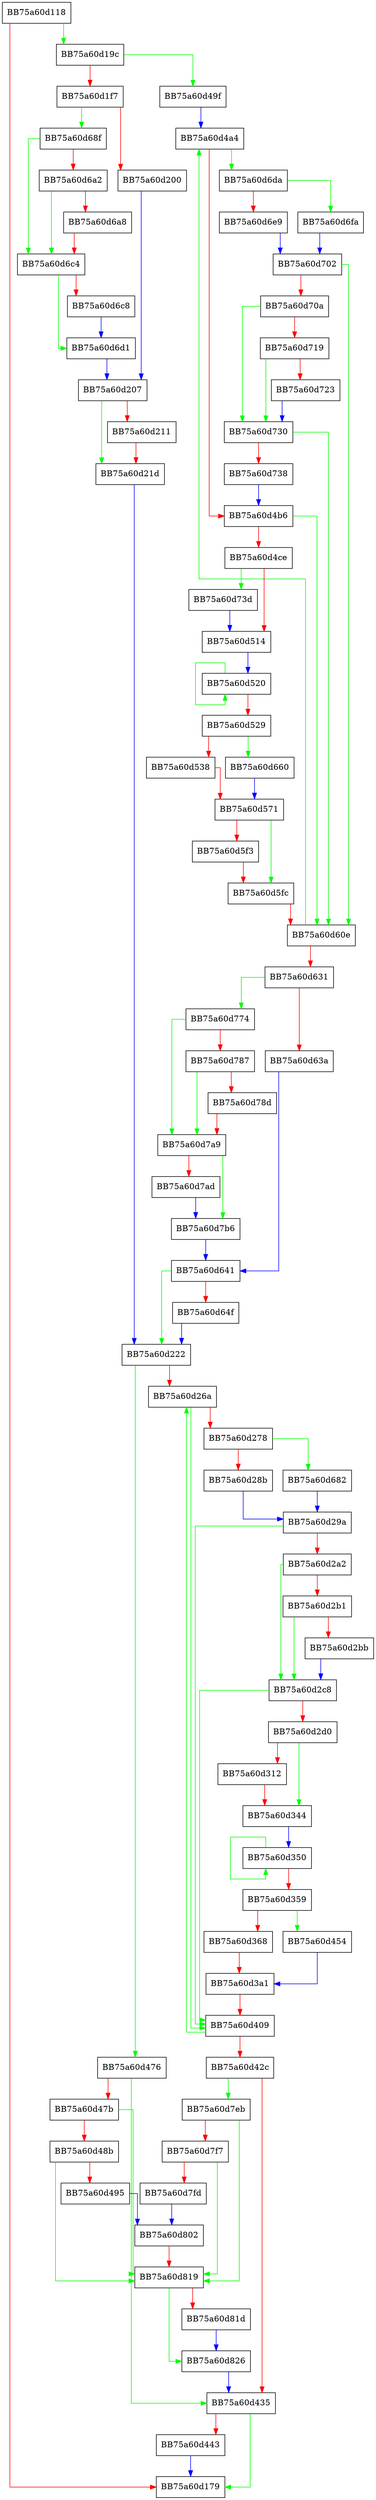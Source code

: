 digraph RecurseFindFiles {
  node [shape="box"];
  graph [splines=ortho];
  BB75a60d118 -> BB75a60d19c [color="green"];
  BB75a60d118 -> BB75a60d179 [color="red"];
  BB75a60d19c -> BB75a60d49f [color="green"];
  BB75a60d19c -> BB75a60d1f7 [color="red"];
  BB75a60d1f7 -> BB75a60d68f [color="green"];
  BB75a60d1f7 -> BB75a60d200 [color="red"];
  BB75a60d200 -> BB75a60d207 [color="blue"];
  BB75a60d207 -> BB75a60d21d [color="green"];
  BB75a60d207 -> BB75a60d211 [color="red"];
  BB75a60d211 -> BB75a60d21d [color="red"];
  BB75a60d21d -> BB75a60d222 [color="blue"];
  BB75a60d222 -> BB75a60d476 [color="green"];
  BB75a60d222 -> BB75a60d26a [color="red"];
  BB75a60d26a -> BB75a60d409 [color="green"];
  BB75a60d26a -> BB75a60d278 [color="red"];
  BB75a60d278 -> BB75a60d682 [color="green"];
  BB75a60d278 -> BB75a60d28b [color="red"];
  BB75a60d28b -> BB75a60d29a [color="blue"];
  BB75a60d29a -> BB75a60d409 [color="green"];
  BB75a60d29a -> BB75a60d2a2 [color="red"];
  BB75a60d2a2 -> BB75a60d2c8 [color="green"];
  BB75a60d2a2 -> BB75a60d2b1 [color="red"];
  BB75a60d2b1 -> BB75a60d2c8 [color="green"];
  BB75a60d2b1 -> BB75a60d2bb [color="red"];
  BB75a60d2bb -> BB75a60d2c8 [color="blue"];
  BB75a60d2c8 -> BB75a60d409 [color="green"];
  BB75a60d2c8 -> BB75a60d2d0 [color="red"];
  BB75a60d2d0 -> BB75a60d344 [color="green"];
  BB75a60d2d0 -> BB75a60d312 [color="red"];
  BB75a60d312 -> BB75a60d344 [color="red"];
  BB75a60d344 -> BB75a60d350 [color="blue"];
  BB75a60d350 -> BB75a60d350 [color="green"];
  BB75a60d350 -> BB75a60d359 [color="red"];
  BB75a60d359 -> BB75a60d454 [color="green"];
  BB75a60d359 -> BB75a60d368 [color="red"];
  BB75a60d368 -> BB75a60d3a1 [color="red"];
  BB75a60d3a1 -> BB75a60d409 [color="red"];
  BB75a60d409 -> BB75a60d26a [color="green"];
  BB75a60d409 -> BB75a60d42c [color="red"];
  BB75a60d42c -> BB75a60d7eb [color="green"];
  BB75a60d42c -> BB75a60d435 [color="red"];
  BB75a60d435 -> BB75a60d179 [color="green"];
  BB75a60d435 -> BB75a60d443 [color="red"];
  BB75a60d443 -> BB75a60d179 [color="blue"];
  BB75a60d454 -> BB75a60d3a1 [color="blue"];
  BB75a60d476 -> BB75a60d435 [color="green"];
  BB75a60d476 -> BB75a60d47b [color="red"];
  BB75a60d47b -> BB75a60d819 [color="green"];
  BB75a60d47b -> BB75a60d48b [color="red"];
  BB75a60d48b -> BB75a60d819 [color="green"];
  BB75a60d48b -> BB75a60d495 [color="red"];
  BB75a60d495 -> BB75a60d802 [color="blue"];
  BB75a60d49f -> BB75a60d4a4 [color="blue"];
  BB75a60d4a4 -> BB75a60d6da [color="green"];
  BB75a60d4a4 -> BB75a60d4b6 [color="red"];
  BB75a60d4b6 -> BB75a60d60e [color="green"];
  BB75a60d4b6 -> BB75a60d4ce [color="red"];
  BB75a60d4ce -> BB75a60d73d [color="green"];
  BB75a60d4ce -> BB75a60d514 [color="red"];
  BB75a60d514 -> BB75a60d520 [color="blue"];
  BB75a60d520 -> BB75a60d520 [color="green"];
  BB75a60d520 -> BB75a60d529 [color="red"];
  BB75a60d529 -> BB75a60d660 [color="green"];
  BB75a60d529 -> BB75a60d538 [color="red"];
  BB75a60d538 -> BB75a60d571 [color="red"];
  BB75a60d571 -> BB75a60d5fc [color="green"];
  BB75a60d571 -> BB75a60d5f3 [color="red"];
  BB75a60d5f3 -> BB75a60d5fc [color="red"];
  BB75a60d5fc -> BB75a60d60e [color="red"];
  BB75a60d60e -> BB75a60d4a4 [color="green"];
  BB75a60d60e -> BB75a60d631 [color="red"];
  BB75a60d631 -> BB75a60d774 [color="green"];
  BB75a60d631 -> BB75a60d63a [color="red"];
  BB75a60d63a -> BB75a60d641 [color="blue"];
  BB75a60d641 -> BB75a60d222 [color="green"];
  BB75a60d641 -> BB75a60d64f [color="red"];
  BB75a60d64f -> BB75a60d222 [color="blue"];
  BB75a60d660 -> BB75a60d571 [color="blue"];
  BB75a60d682 -> BB75a60d29a [color="blue"];
  BB75a60d68f -> BB75a60d6c4 [color="green"];
  BB75a60d68f -> BB75a60d6a2 [color="red"];
  BB75a60d6a2 -> BB75a60d6c4 [color="green"];
  BB75a60d6a2 -> BB75a60d6a8 [color="red"];
  BB75a60d6a8 -> BB75a60d6c4 [color="red"];
  BB75a60d6c4 -> BB75a60d6d1 [color="green"];
  BB75a60d6c4 -> BB75a60d6c8 [color="red"];
  BB75a60d6c8 -> BB75a60d6d1 [color="blue"];
  BB75a60d6d1 -> BB75a60d207 [color="blue"];
  BB75a60d6da -> BB75a60d6fa [color="green"];
  BB75a60d6da -> BB75a60d6e9 [color="red"];
  BB75a60d6e9 -> BB75a60d702 [color="blue"];
  BB75a60d6fa -> BB75a60d702 [color="blue"];
  BB75a60d702 -> BB75a60d60e [color="green"];
  BB75a60d702 -> BB75a60d70a [color="red"];
  BB75a60d70a -> BB75a60d730 [color="green"];
  BB75a60d70a -> BB75a60d719 [color="red"];
  BB75a60d719 -> BB75a60d730 [color="green"];
  BB75a60d719 -> BB75a60d723 [color="red"];
  BB75a60d723 -> BB75a60d730 [color="blue"];
  BB75a60d730 -> BB75a60d60e [color="green"];
  BB75a60d730 -> BB75a60d738 [color="red"];
  BB75a60d738 -> BB75a60d4b6 [color="blue"];
  BB75a60d73d -> BB75a60d514 [color="blue"];
  BB75a60d774 -> BB75a60d7a9 [color="green"];
  BB75a60d774 -> BB75a60d787 [color="red"];
  BB75a60d787 -> BB75a60d7a9 [color="green"];
  BB75a60d787 -> BB75a60d78d [color="red"];
  BB75a60d78d -> BB75a60d7a9 [color="red"];
  BB75a60d7a9 -> BB75a60d7b6 [color="green"];
  BB75a60d7a9 -> BB75a60d7ad [color="red"];
  BB75a60d7ad -> BB75a60d7b6 [color="blue"];
  BB75a60d7b6 -> BB75a60d641 [color="blue"];
  BB75a60d7eb -> BB75a60d819 [color="green"];
  BB75a60d7eb -> BB75a60d7f7 [color="red"];
  BB75a60d7f7 -> BB75a60d819 [color="green"];
  BB75a60d7f7 -> BB75a60d7fd [color="red"];
  BB75a60d7fd -> BB75a60d802 [color="blue"];
  BB75a60d802 -> BB75a60d819 [color="red"];
  BB75a60d819 -> BB75a60d826 [color="green"];
  BB75a60d819 -> BB75a60d81d [color="red"];
  BB75a60d81d -> BB75a60d826 [color="blue"];
  BB75a60d826 -> BB75a60d435 [color="blue"];
}